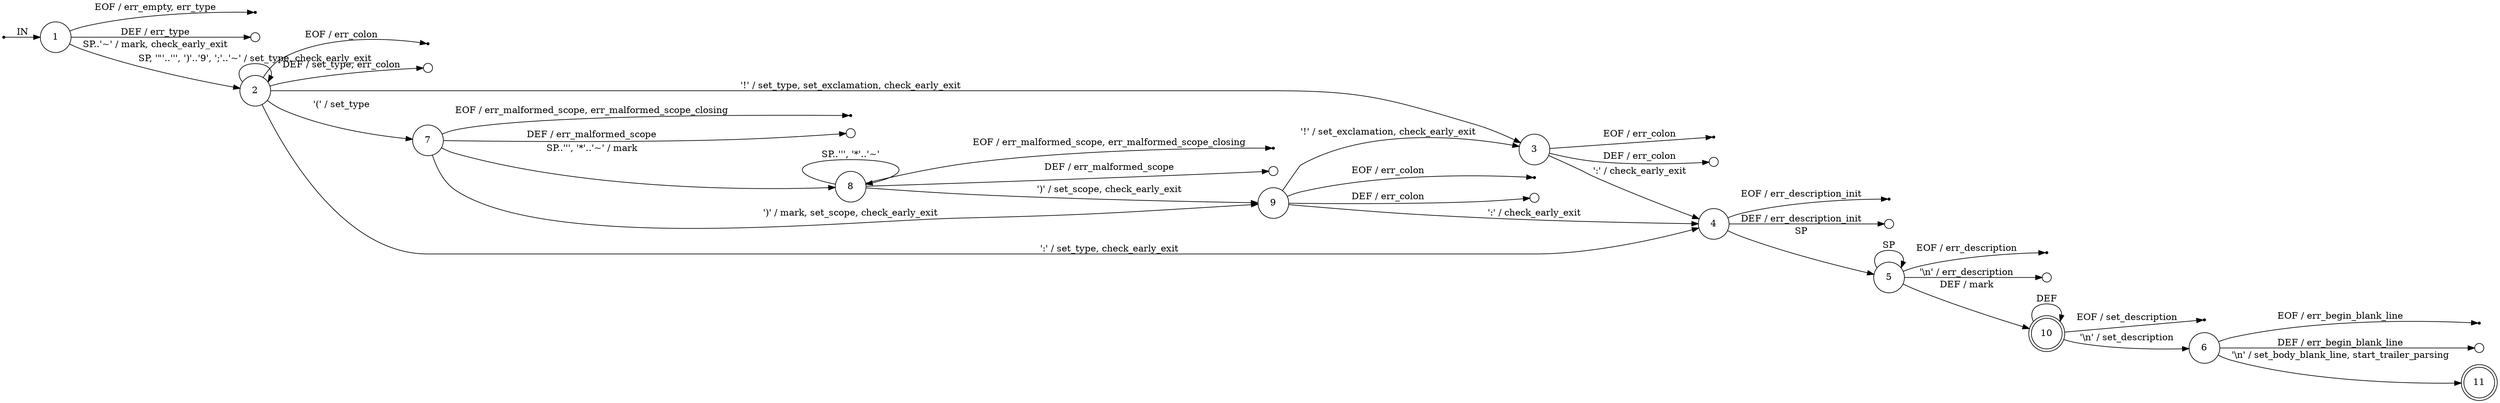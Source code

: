 digraph conventionalcommits {
	rankdir=LR;
	node [ shape = point ];
	ENTRY;
	eof_1;
	eof_2;
	eof_3;
	eof_4;
	eof_5;
	eof_6;
	eof_7;
	eof_8;
	eof_9;
	eof_10;
	node [ shape = circle, height = 0.2 ];
	err_1 [ label=""];
	err_2 [ label=""];
	err_3 [ label=""];
	err_4 [ label=""];
	err_5 [ label=""];
	err_6 [ label=""];
	err_7 [ label=""];
	err_8 [ label=""];
	err_9 [ label=""];
	node [ fixedsize = true, height = 0.65, shape = doublecircle ];
	10;
	11;
	node [ shape = circle ];
	1 -> 2 [ label = "SP..'~' / mark, check_early_exit" ];
	1 -> err_1 [ label = "DEF / err_type" ];
	2 -> 2 [ label = "SP, '\"'..''', ')'..'9', ';'..'~' / set_type, check_early_exit" ];
	2 -> 3 [ label = "'!' / set_type, set_exclamation, check_early_exit" ];
	2 -> 7 [ label = "'(' / set_type" ];
	2 -> 4 [ label = "':' / set_type, check_early_exit" ];
	2 -> err_2 [ label = "DEF / set_type, err_colon" ];
	3 -> 4 [ label = "':' / check_early_exit" ];
	3 -> err_3 [ label = "DEF / err_colon" ];
	4 -> 5 [ label = "SP" ];
	4 -> err_4 [ label = "DEF / err_description_init" ];
	5 -> err_5 [ label = "'\\n' / err_description" ];
	5 -> 5 [ label = "SP" ];
	5 -> 10 [ label = "DEF / mark" ];
	6 -> 11 [ label = "'\\n' / set_body_blank_line, start_trailer_parsing" ];
	6 -> err_6 [ label = "DEF / err_begin_blank_line" ];
	7 -> 8 [ label = "SP..''', '*'..'~' / mark" ];
	7 -> 9 [ label = "')' / mark, set_scope, check_early_exit" ];
	7 -> err_7 [ label = "DEF / err_malformed_scope" ];
	8 -> 8 [ label = "SP..''', '*'..'~'" ];
	8 -> 9 [ label = "')' / set_scope, check_early_exit" ];
	8 -> err_8 [ label = "DEF / err_malformed_scope" ];
	9 -> 3 [ label = "'!' / set_exclamation, check_early_exit" ];
	9 -> 4 [ label = "':' / check_early_exit" ];
	9 -> err_9 [ label = "DEF / err_colon" ];
	10 -> 6 [ label = "'\\n' / set_description" ];
	10 -> 10 [ label = "DEF" ];
	ENTRY -> 1 [ label = "IN" ];
	1 -> eof_1 [ label = "EOF / err_empty, err_type" ];
	2 -> eof_2 [ label = "EOF / err_colon" ];
	3 -> eof_3 [ label = "EOF / err_colon" ];
	4 -> eof_4 [ label = "EOF / err_description_init" ];
	5 -> eof_5 [ label = "EOF / err_description" ];
	6 -> eof_6 [ label = "EOF / err_begin_blank_line" ];
	7 -> eof_7 [ label = "EOF / err_malformed_scope, err_malformed_scope_closing" ];
	8 -> eof_8 [ label = "EOF / err_malformed_scope, err_malformed_scope_closing" ];
	9 -> eof_9 [ label = "EOF / err_colon" ];
	10 -> eof_10 [ label = "EOF / set_description" ];
}
